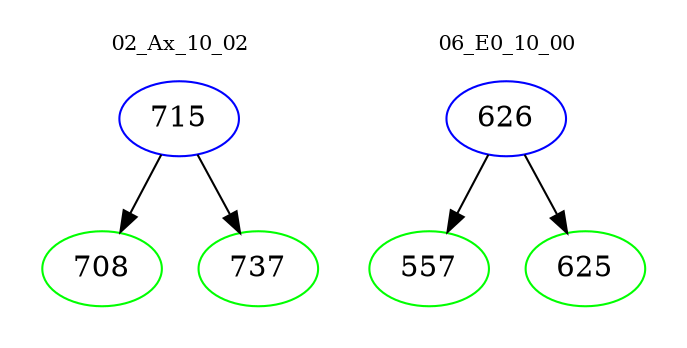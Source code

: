 digraph{
subgraph cluster_0 {
color = white
label = "02_Ax_10_02";
fontsize=10;
T0_715 [label="715", color="blue"]
T0_715 -> T0_708 [color="black"]
T0_708 [label="708", color="green"]
T0_715 -> T0_737 [color="black"]
T0_737 [label="737", color="green"]
}
subgraph cluster_1 {
color = white
label = "06_E0_10_00";
fontsize=10;
T1_626 [label="626", color="blue"]
T1_626 -> T1_557 [color="black"]
T1_557 [label="557", color="green"]
T1_626 -> T1_625 [color="black"]
T1_625 [label="625", color="green"]
}
}
